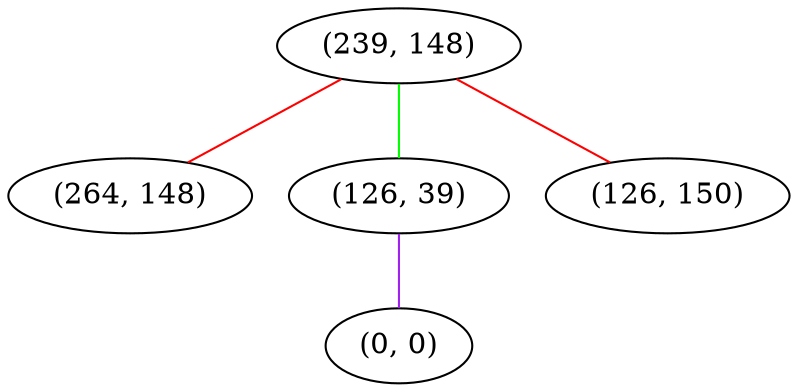 graph "" {
"(239, 148)";
"(264, 148)";
"(126, 39)";
"(0, 0)";
"(126, 150)";
"(239, 148)" -- "(264, 148)"  [color=red, key=0, weight=1];
"(239, 148)" -- "(126, 39)"  [color=green, key=0, weight=2];
"(239, 148)" -- "(126, 150)"  [color=red, key=0, weight=1];
"(126, 39)" -- "(0, 0)"  [color=purple, key=0, weight=4];
}
